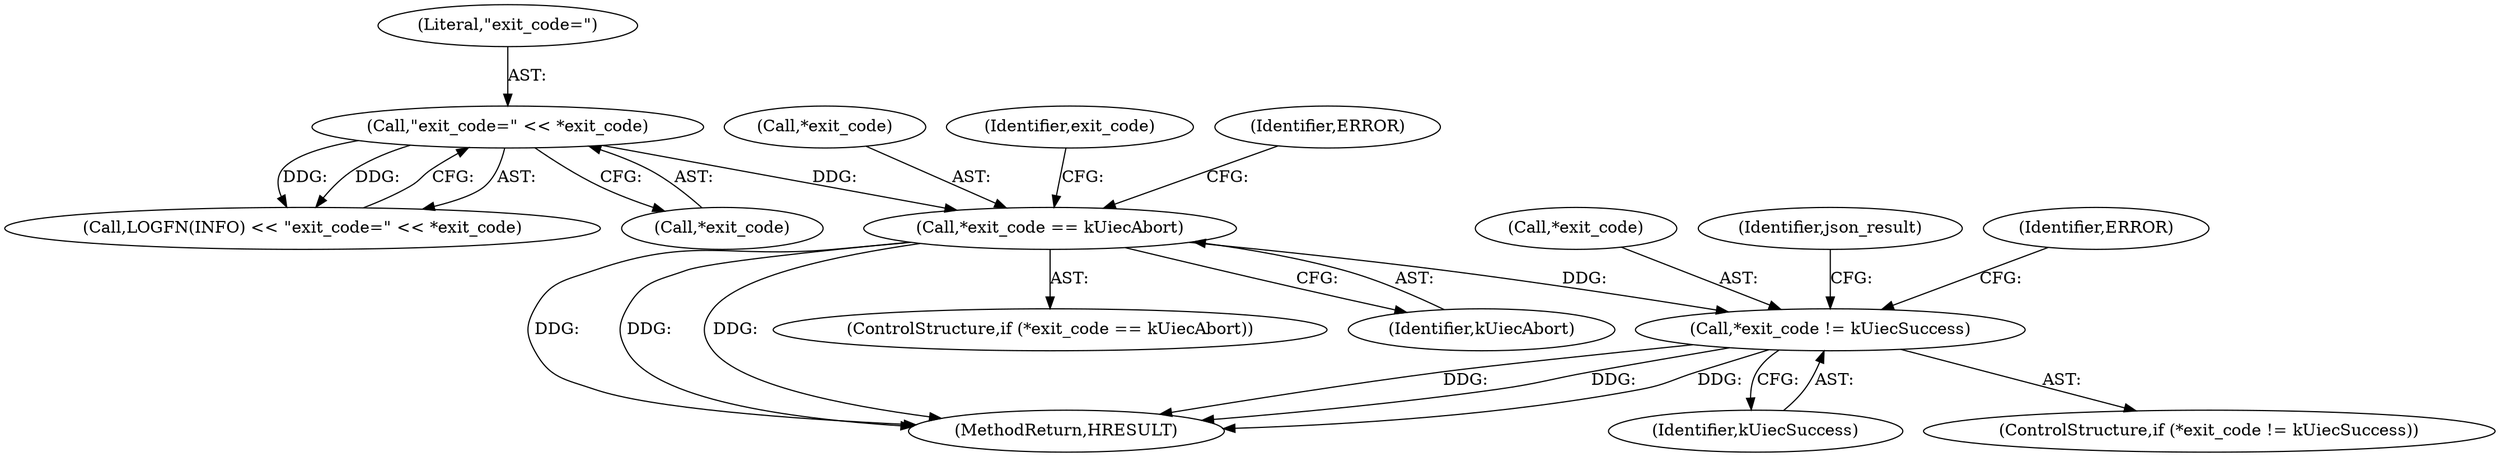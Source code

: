 digraph "0_Chrome_2440e872debd68ae7c2a8bf9ddb34df2cce378cd_1@pointer" {
"1000160" [label="(Call,*exit_code != kUiecSuccess)"];
"1000144" [label="(Call,*exit_code == kUiecAbort)"];
"1000139" [label="(Call,\"exit_code=\" << *exit_code)"];
"1000147" [label="(Identifier,kUiecAbort)"];
"1000139" [label="(Call,\"exit_code=\" << *exit_code)"];
"1000141" [label="(Call,*exit_code)"];
"1000159" [label="(ControlStructure,if (*exit_code != kUiecSuccess))"];
"1000140" [label="(Literal,\"exit_code=\")"];
"1000145" [label="(Call,*exit_code)"];
"1000162" [label="(Identifier,exit_code)"];
"1000189" [label="(MethodReturn,HRESULT)"];
"1000163" [label="(Identifier,kUiecSuccess)"];
"1000161" [label="(Call,*exit_code)"];
"1000151" [label="(Identifier,ERROR)"];
"1000136" [label="(Call,LOGFN(INFO) << \"exit_code=\" << *exit_code)"];
"1000160" [label="(Call,*exit_code != kUiecSuccess)"];
"1000181" [label="(Identifier,json_result)"];
"1000143" [label="(ControlStructure,if (*exit_code == kUiecAbort))"];
"1000144" [label="(Call,*exit_code == kUiecAbort)"];
"1000167" [label="(Identifier,ERROR)"];
"1000160" -> "1000159"  [label="AST: "];
"1000160" -> "1000163"  [label="CFG: "];
"1000161" -> "1000160"  [label="AST: "];
"1000163" -> "1000160"  [label="AST: "];
"1000167" -> "1000160"  [label="CFG: "];
"1000181" -> "1000160"  [label="CFG: "];
"1000160" -> "1000189"  [label="DDG: "];
"1000160" -> "1000189"  [label="DDG: "];
"1000160" -> "1000189"  [label="DDG: "];
"1000144" -> "1000160"  [label="DDG: "];
"1000144" -> "1000143"  [label="AST: "];
"1000144" -> "1000147"  [label="CFG: "];
"1000145" -> "1000144"  [label="AST: "];
"1000147" -> "1000144"  [label="AST: "];
"1000151" -> "1000144"  [label="CFG: "];
"1000162" -> "1000144"  [label="CFG: "];
"1000144" -> "1000189"  [label="DDG: "];
"1000144" -> "1000189"  [label="DDG: "];
"1000144" -> "1000189"  [label="DDG: "];
"1000139" -> "1000144"  [label="DDG: "];
"1000139" -> "1000136"  [label="AST: "];
"1000139" -> "1000141"  [label="CFG: "];
"1000140" -> "1000139"  [label="AST: "];
"1000141" -> "1000139"  [label="AST: "];
"1000136" -> "1000139"  [label="CFG: "];
"1000139" -> "1000136"  [label="DDG: "];
"1000139" -> "1000136"  [label="DDG: "];
}
